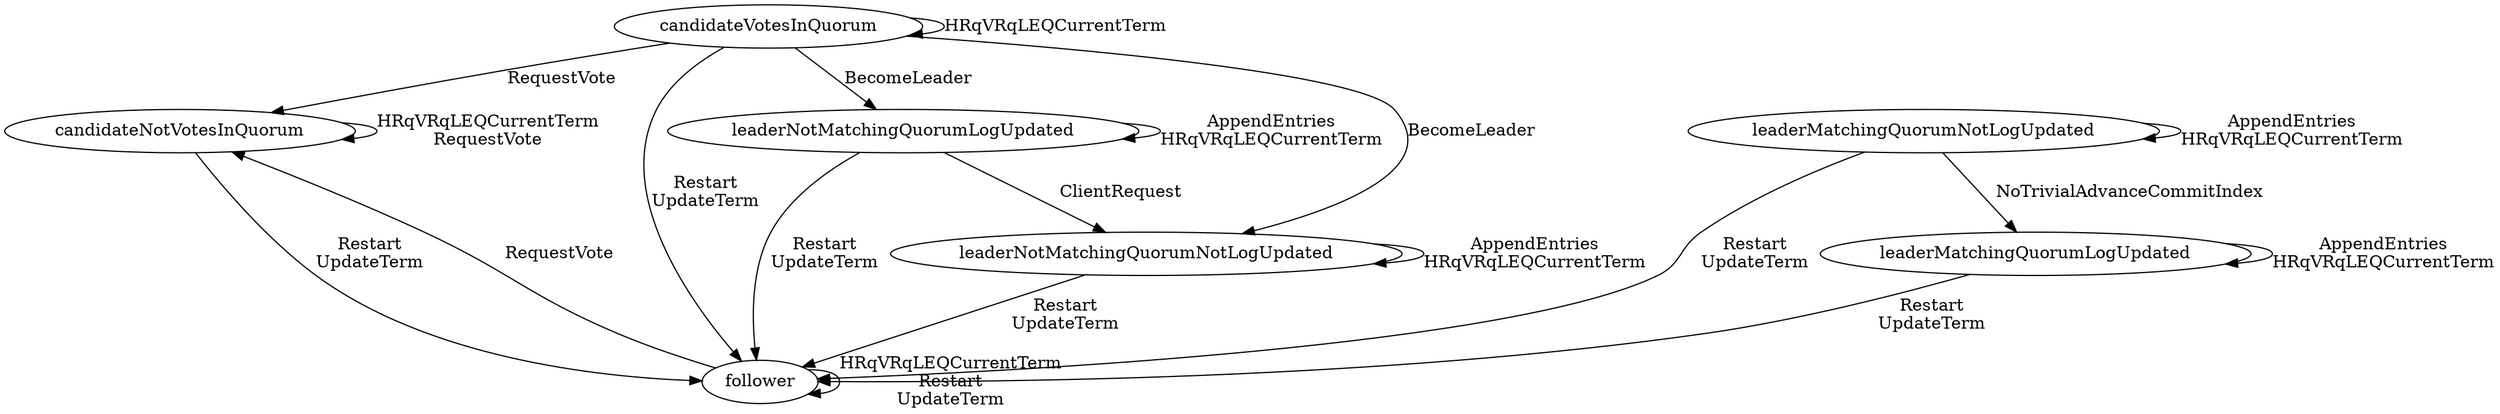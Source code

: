 digraph Estados {
    rankdir=TB;
    "candidateNotVotesInQuorum" -> "candidateNotVotesInQuorum" [label="HRqVRqLEQCurrentTerm\nRequestVote"];
    "candidateNotVotesInQuorum" -> "follower" [label="Restart\nUpdateTerm"];
    "candidateVotesInQuorum" -> "candidateNotVotesInQuorum" [label="RequestVote"];
    "candidateVotesInQuorum" -> "candidateVotesInQuorum" [label="HRqVRqLEQCurrentTerm"];
    "candidateVotesInQuorum" -> "follower" [label="Restart\nUpdateTerm"];
    "candidateVotesInQuorum" -> "leaderNotMatchingQuorumLogUpdated" [label="BecomeLeader"];
    "candidateVotesInQuorum" -> "leaderNotMatchingQuorumNotLogUpdated" [label="BecomeLeader"];
    "follower" -> "candidateNotVotesInQuorum" [label="RequestVote"];
    "follower" -> "follower" [label="HRqVRqLEQCurrentTerm\nRestart\nUpdateTerm"];
    "leaderMatchingQuorumLogUpdated" -> "follower" [label="Restart\nUpdateTerm"];
    "leaderMatchingQuorumLogUpdated" -> "leaderMatchingQuorumLogUpdated" [label="AppendEntries\nHRqVRqLEQCurrentTerm"];
    "leaderMatchingQuorumNotLogUpdated" -> "follower" [label="Restart\nUpdateTerm"];
    "leaderMatchingQuorumNotLogUpdated" -> "leaderMatchingQuorumLogUpdated" [label="NoTrivialAdvanceCommitIndex"];
    "leaderMatchingQuorumNotLogUpdated" -> "leaderMatchingQuorumNotLogUpdated" [label="AppendEntries\nHRqVRqLEQCurrentTerm"];
    "leaderNotMatchingQuorumLogUpdated" -> "follower" [label="Restart\nUpdateTerm"];
    "leaderNotMatchingQuorumLogUpdated" -> "leaderNotMatchingQuorumLogUpdated" [label="AppendEntries\nHRqVRqLEQCurrentTerm"];
    "leaderNotMatchingQuorumLogUpdated" -> "leaderNotMatchingQuorumNotLogUpdated" [label="ClientRequest"];
    "leaderNotMatchingQuorumNotLogUpdated" -> "follower" [label="Restart\nUpdateTerm"];
    "leaderNotMatchingQuorumNotLogUpdated" -> "leaderNotMatchingQuorumNotLogUpdated" [label="AppendEntries\nHRqVRqLEQCurrentTerm"];
}
